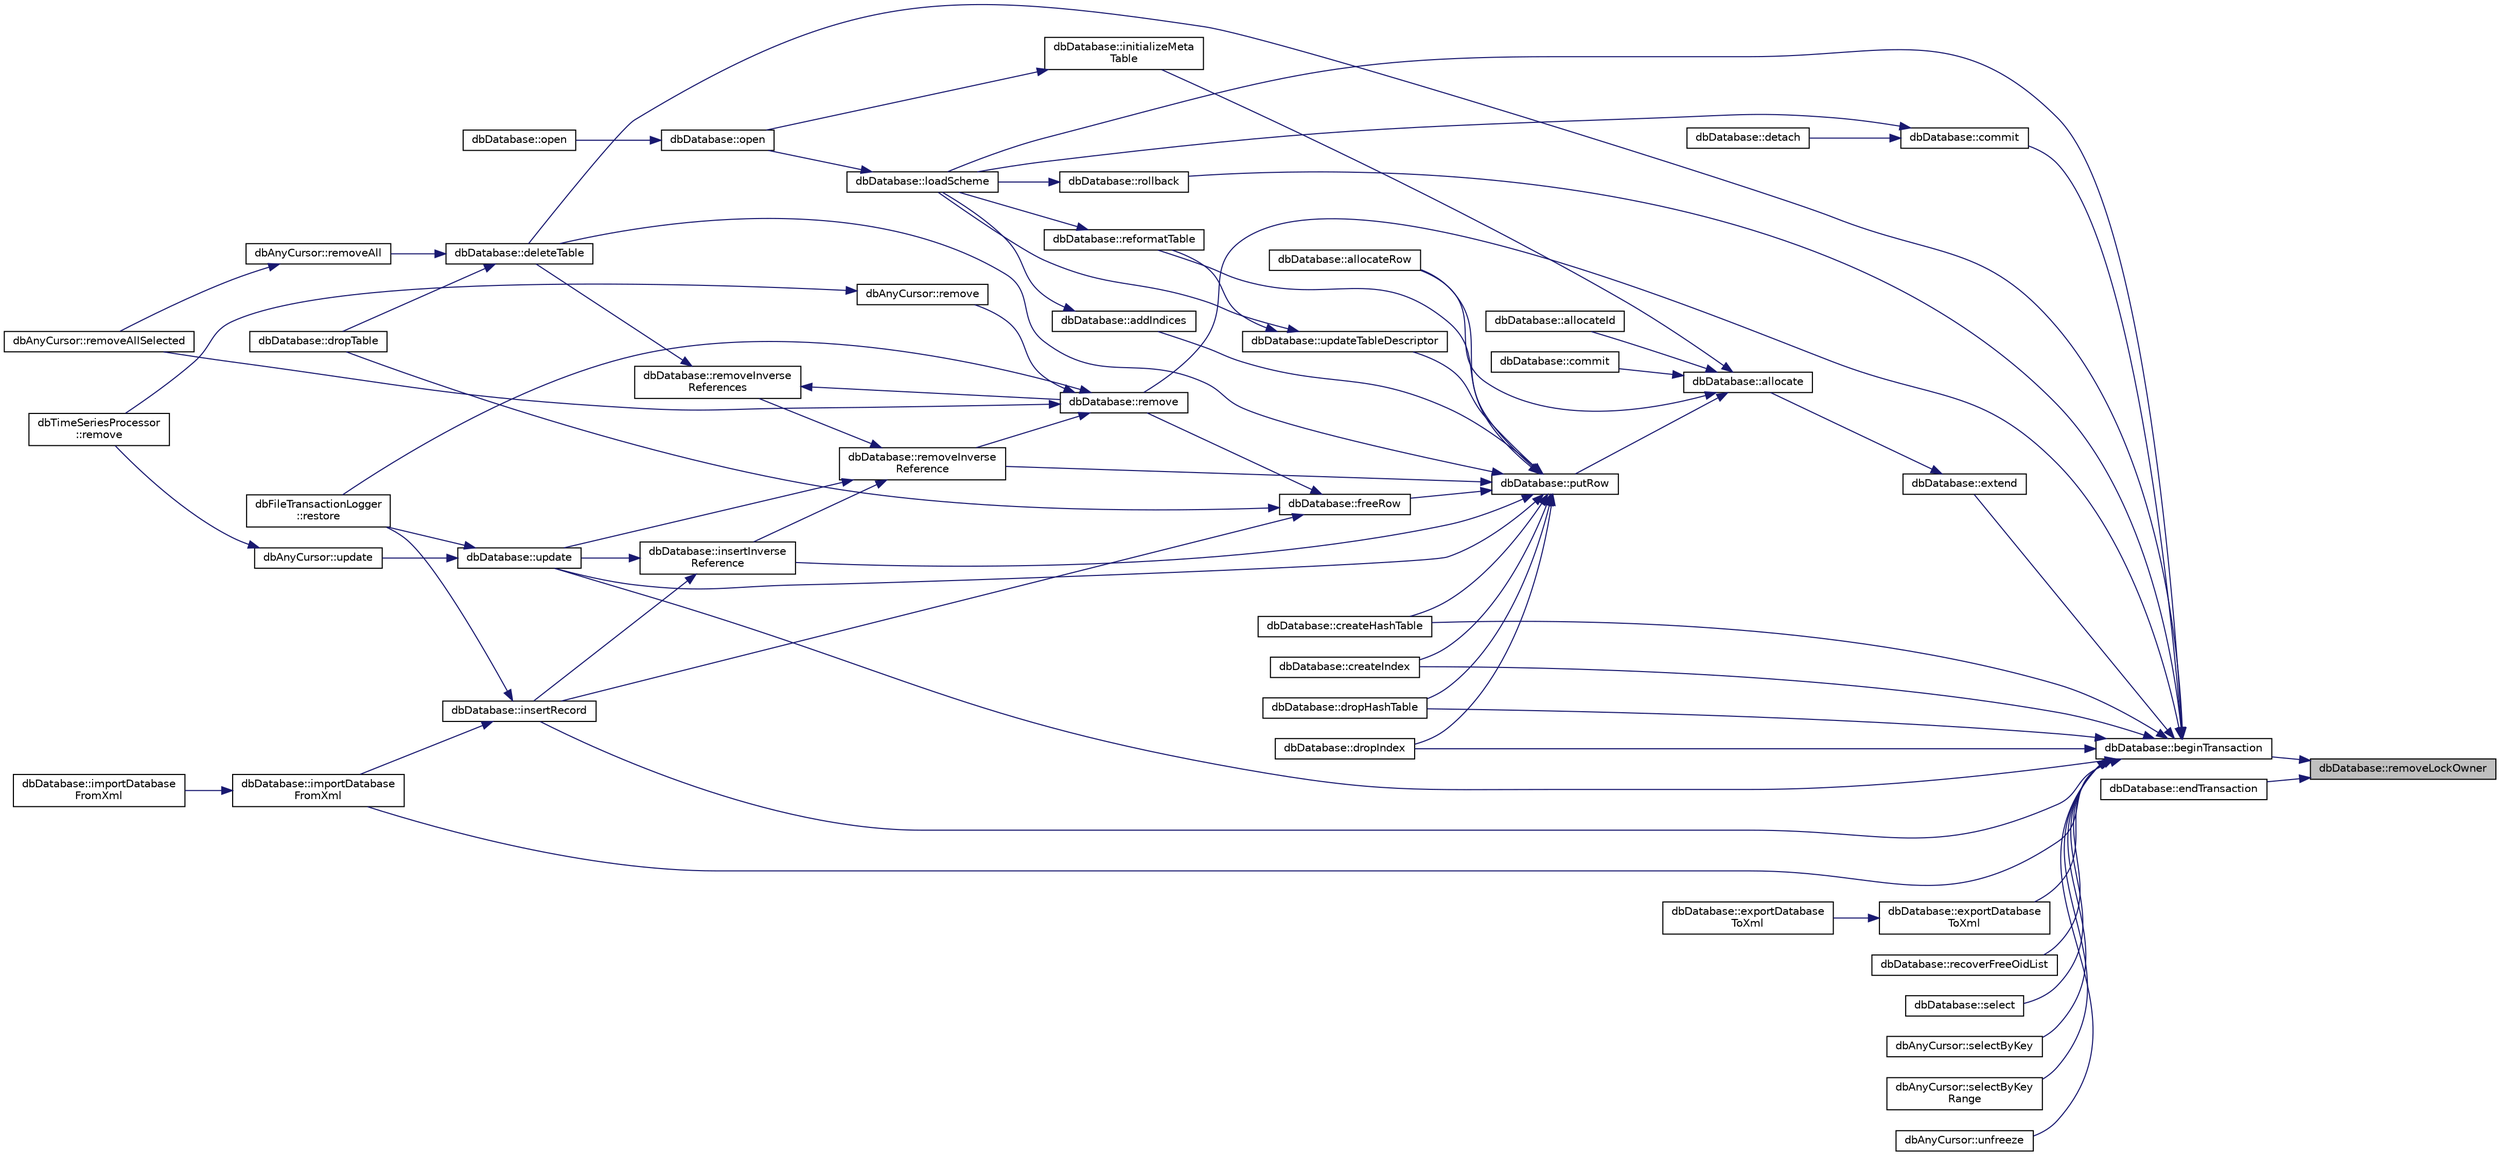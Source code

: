 digraph "dbDatabase::removeLockOwner"
{
 // INTERACTIVE_SVG=YES
 // LATEX_PDF_SIZE
  edge [fontname="Helvetica",fontsize="10",labelfontname="Helvetica",labelfontsize="10"];
  node [fontname="Helvetica",fontsize="10",shape=record];
  rankdir="RL";
  Node1 [label="dbDatabase::removeLockOwner",height=0.2,width=0.4,color="black", fillcolor="grey75", style="filled", fontcolor="black",tooltip=" "];
  Node1 -> Node2 [dir="back",color="midnightblue",fontsize="10",style="solid"];
  Node2 [label="dbDatabase::beginTransaction",height=0.2,width=0.4,color="black", fillcolor="white", style="filled",URL="$classdbDatabase.html#a67382226e535f25d8ea41e1a4a29c979",tooltip=" "];
  Node2 -> Node3 [dir="back",color="midnightblue",fontsize="10",style="solid"];
  Node3 [label="dbDatabase::commit",height=0.2,width=0.4,color="black", fillcolor="white", style="filled",URL="$classdbDatabase.html#a2e036cfcdc87258bfeaa63f7eaf4abd0",tooltip=" "];
  Node3 -> Node4 [dir="back",color="midnightblue",fontsize="10",style="solid"];
  Node4 [label="dbDatabase::detach",height=0.2,width=0.4,color="black", fillcolor="white", style="filled",URL="$classdbDatabase.html#a68de6c9acf521dd39c565a0851fed9c9",tooltip=" "];
  Node3 -> Node5 [dir="back",color="midnightblue",fontsize="10",style="solid"];
  Node5 [label="dbDatabase::loadScheme",height=0.2,width=0.4,color="black", fillcolor="white", style="filled",URL="$classdbDatabase.html#a34f7fdfb518f16af21864b9b900477bc",tooltip=" "];
  Node5 -> Node6 [dir="back",color="midnightblue",fontsize="10",style="solid"];
  Node6 [label="dbDatabase::open",height=0.2,width=0.4,color="black", fillcolor="white", style="filled",URL="$classdbDatabase.html#a7292d5348484aa6e90ff5da3c94e01ff",tooltip=" "];
  Node6 -> Node7 [dir="back",color="midnightblue",fontsize="10",style="solid"];
  Node7 [label="dbDatabase::open",height=0.2,width=0.4,color="black", fillcolor="white", style="filled",URL="$classdbDatabase.html#a4e2aa3b70bf2d2124717a6843937b182",tooltip=" "];
  Node2 -> Node8 [dir="back",color="midnightblue",fontsize="10",style="solid"];
  Node8 [label="dbDatabase::createHashTable",height=0.2,width=0.4,color="black", fillcolor="white", style="filled",URL="$classdbDatabase.html#acbdb8fc1b45d984bcc99650ae2f048f5",tooltip=" "];
  Node2 -> Node9 [dir="back",color="midnightblue",fontsize="10",style="solid"];
  Node9 [label="dbDatabase::createIndex",height=0.2,width=0.4,color="black", fillcolor="white", style="filled",URL="$classdbDatabase.html#a9da87a3e15fd7341869bb1f1f16f78b2",tooltip=" "];
  Node2 -> Node10 [dir="back",color="midnightblue",fontsize="10",style="solid"];
  Node10 [label="dbDatabase::deleteTable",height=0.2,width=0.4,color="black", fillcolor="white", style="filled",URL="$classdbDatabase.html#af352b817b47cf712846963c12d856030",tooltip=" "];
  Node10 -> Node11 [dir="back",color="midnightblue",fontsize="10",style="solid"];
  Node11 [label="dbDatabase::dropTable",height=0.2,width=0.4,color="black", fillcolor="white", style="filled",URL="$classdbDatabase.html#adeb26f12690c4e9bc23cd7a705588dd7",tooltip=" "];
  Node10 -> Node12 [dir="back",color="midnightblue",fontsize="10",style="solid"];
  Node12 [label="dbAnyCursor::removeAll",height=0.2,width=0.4,color="black", fillcolor="white", style="filled",URL="$classdbAnyCursor.html#aeb1e5ca701dc0c3efb16edd8343f1646",tooltip=" "];
  Node12 -> Node13 [dir="back",color="midnightblue",fontsize="10",style="solid"];
  Node13 [label="dbAnyCursor::removeAllSelected",height=0.2,width=0.4,color="black", fillcolor="white", style="filled",URL="$classdbAnyCursor.html#a16812a92fe064956474b066451ee5dad",tooltip=" "];
  Node2 -> Node14 [dir="back",color="midnightblue",fontsize="10",style="solid"];
  Node14 [label="dbDatabase::dropHashTable",height=0.2,width=0.4,color="black", fillcolor="white", style="filled",URL="$classdbDatabase.html#a905789bdca35ce20cde38be728cd1cf0",tooltip=" "];
  Node2 -> Node15 [dir="back",color="midnightblue",fontsize="10",style="solid"];
  Node15 [label="dbDatabase::dropIndex",height=0.2,width=0.4,color="black", fillcolor="white", style="filled",URL="$classdbDatabase.html#a61122929b1f769c4ee6d296eeb7ec095",tooltip=" "];
  Node2 -> Node16 [dir="back",color="midnightblue",fontsize="10",style="solid"];
  Node16 [label="dbDatabase::exportDatabase\lToXml",height=0.2,width=0.4,color="black", fillcolor="white", style="filled",URL="$classdbDatabase.html#a3f09c9587e354f16b5355a74a9426e8d",tooltip=" "];
  Node16 -> Node17 [dir="back",color="midnightblue",fontsize="10",style="solid"];
  Node17 [label="dbDatabase::exportDatabase\lToXml",height=0.2,width=0.4,color="black", fillcolor="white", style="filled",URL="$classdbDatabase.html#a5cdf49bcebd9ed31b1e766de0cf90145",tooltip=" "];
  Node2 -> Node18 [dir="back",color="midnightblue",fontsize="10",style="solid"];
  Node18 [label="dbDatabase::extend",height=0.2,width=0.4,color="black", fillcolor="white", style="filled",URL="$classdbDatabase.html#a0566e6d9d4166ae35199459d4466f192",tooltip=" "];
  Node18 -> Node19 [dir="back",color="midnightblue",fontsize="10",style="solid"];
  Node19 [label="dbDatabase::allocate",height=0.2,width=0.4,color="black", fillcolor="white", style="filled",URL="$classdbDatabase.html#a1dc9f3bd14614f803e622fe974f5ccee",tooltip=" "];
  Node19 -> Node20 [dir="back",color="midnightblue",fontsize="10",style="solid"];
  Node20 [label="dbDatabase::allocateId",height=0.2,width=0.4,color="black", fillcolor="white", style="filled",URL="$classdbDatabase.html#acbf8431b60201e29e9efd07071550235",tooltip=" "];
  Node19 -> Node21 [dir="back",color="midnightblue",fontsize="10",style="solid"];
  Node21 [label="dbDatabase::allocateRow",height=0.2,width=0.4,color="black", fillcolor="white", style="filled",URL="$classdbDatabase.html#aa8b47528966a35e767d336dc2a8000cc",tooltip=" "];
  Node19 -> Node22 [dir="back",color="midnightblue",fontsize="10",style="solid"];
  Node22 [label="dbDatabase::commit",height=0.2,width=0.4,color="black", fillcolor="white", style="filled",URL="$classdbDatabase.html#ab766c2eacea7646a2e08633f72c3f494",tooltip=" "];
  Node19 -> Node23 [dir="back",color="midnightblue",fontsize="10",style="solid"];
  Node23 [label="dbDatabase::initializeMeta\lTable",height=0.2,width=0.4,color="black", fillcolor="white", style="filled",URL="$classdbDatabase.html#ad566f72830f65610dfd689f6f00cd735",tooltip=" "];
  Node23 -> Node6 [dir="back",color="midnightblue",fontsize="10",style="solid"];
  Node19 -> Node24 [dir="back",color="midnightblue",fontsize="10",style="solid"];
  Node24 [label="dbDatabase::putRow",height=0.2,width=0.4,color="black", fillcolor="white", style="filled",URL="$classdbDatabase.html#af0c69119b136ded719412ceb3d34a322",tooltip=" "];
  Node24 -> Node25 [dir="back",color="midnightblue",fontsize="10",style="solid"];
  Node25 [label="dbDatabase::addIndices",height=0.2,width=0.4,color="black", fillcolor="white", style="filled",URL="$classdbDatabase.html#a3921d8358d7e883c6d8e48773b866363",tooltip=" "];
  Node25 -> Node5 [dir="back",color="midnightblue",fontsize="10",style="solid"];
  Node24 -> Node21 [dir="back",color="midnightblue",fontsize="10",style="solid"];
  Node24 -> Node8 [dir="back",color="midnightblue",fontsize="10",style="solid"];
  Node24 -> Node9 [dir="back",color="midnightblue",fontsize="10",style="solid"];
  Node24 -> Node10 [dir="back",color="midnightblue",fontsize="10",style="solid"];
  Node24 -> Node14 [dir="back",color="midnightblue",fontsize="10",style="solid"];
  Node24 -> Node15 [dir="back",color="midnightblue",fontsize="10",style="solid"];
  Node24 -> Node26 [dir="back",color="midnightblue",fontsize="10",style="solid"];
  Node26 [label="dbDatabase::freeRow",height=0.2,width=0.4,color="black", fillcolor="white", style="filled",URL="$classdbDatabase.html#a2bb0f17e4fc0179d10e160aa38b3a7ca",tooltip=" "];
  Node26 -> Node11 [dir="back",color="midnightblue",fontsize="10",style="solid"];
  Node26 -> Node27 [dir="back",color="midnightblue",fontsize="10",style="solid"];
  Node27 [label="dbDatabase::insertRecord",height=0.2,width=0.4,color="black", fillcolor="white", style="filled",URL="$classdbDatabase.html#a9de489204ef31d019e9eaa66e210c2e4",tooltip=" "];
  Node27 -> Node28 [dir="back",color="midnightblue",fontsize="10",style="solid"];
  Node28 [label="dbDatabase::importDatabase\lFromXml",height=0.2,width=0.4,color="black", fillcolor="white", style="filled",URL="$classdbDatabase.html#a732eb89bfd4a4e5d5d86a86dd7dd93f0",tooltip=" "];
  Node28 -> Node29 [dir="back",color="midnightblue",fontsize="10",style="solid"];
  Node29 [label="dbDatabase::importDatabase\lFromXml",height=0.2,width=0.4,color="black", fillcolor="white", style="filled",URL="$classdbDatabase.html#a143bc9a6e525da2bb8d2972e64f21131",tooltip=" "];
  Node27 -> Node30 [dir="back",color="midnightblue",fontsize="10",style="solid"];
  Node30 [label="dbFileTransactionLogger\l::restore",height=0.2,width=0.4,color="black", fillcolor="white", style="filled",URL="$classdbFileTransactionLogger.html#a62fe3786e91e13fac9a60bd16f356bcf",tooltip=" "];
  Node26 -> Node31 [dir="back",color="midnightblue",fontsize="10",style="solid"];
  Node31 [label="dbDatabase::remove",height=0.2,width=0.4,color="black", fillcolor="white", style="filled",URL="$classdbDatabase.html#a43d95dcca86929a38385e913b6d82d34",tooltip=" "];
  Node31 -> Node32 [dir="back",color="midnightblue",fontsize="10",style="solid"];
  Node32 [label="dbAnyCursor::remove",height=0.2,width=0.4,color="black", fillcolor="white", style="filled",URL="$classdbAnyCursor.html#a7d57bf0cf5e82e273c1df6ce94307eb7",tooltip=" "];
  Node32 -> Node33 [dir="back",color="midnightblue",fontsize="10",style="solid"];
  Node33 [label="dbTimeSeriesProcessor\l::remove",height=0.2,width=0.4,color="black", fillcolor="white", style="filled",URL="$classdbTimeSeriesProcessor.html#a5b9c0f2e29ed43c74e0dd7576979f0b2",tooltip=" "];
  Node31 -> Node13 [dir="back",color="midnightblue",fontsize="10",style="solid"];
  Node31 -> Node34 [dir="back",color="midnightblue",fontsize="10",style="solid"];
  Node34 [label="dbDatabase::removeInverse\lReference",height=0.2,width=0.4,color="black", fillcolor="white", style="filled",URL="$classdbDatabase.html#a5d97827e01d0a3576409f1c68f1c3b78",tooltip=" "];
  Node34 -> Node35 [dir="back",color="midnightblue",fontsize="10",style="solid"];
  Node35 [label="dbDatabase::insertInverse\lReference",height=0.2,width=0.4,color="black", fillcolor="white", style="filled",URL="$classdbDatabase.html#a6bf2358ecc970b0eca70ced93c2e825e",tooltip=" "];
  Node35 -> Node27 [dir="back",color="midnightblue",fontsize="10",style="solid"];
  Node35 -> Node36 [dir="back",color="midnightblue",fontsize="10",style="solid"];
  Node36 [label="dbDatabase::update",height=0.2,width=0.4,color="black", fillcolor="white", style="filled",URL="$classdbDatabase.html#a3c190e532238b7505976b169bfff55ab",tooltip=" "];
  Node36 -> Node30 [dir="back",color="midnightblue",fontsize="10",style="solid"];
  Node36 -> Node37 [dir="back",color="midnightblue",fontsize="10",style="solid"];
  Node37 [label="dbAnyCursor::update",height=0.2,width=0.4,color="black", fillcolor="white", style="filled",URL="$classdbAnyCursor.html#ac84c01ba117088d1f7cfafbb033c63e3",tooltip=" "];
  Node37 -> Node33 [dir="back",color="midnightblue",fontsize="10",style="solid"];
  Node34 -> Node38 [dir="back",color="midnightblue",fontsize="10",style="solid"];
  Node38 [label="dbDatabase::removeInverse\lReferences",height=0.2,width=0.4,color="black", fillcolor="white", style="filled",URL="$classdbDatabase.html#a8bfc7b7c8d974458643050db1862e2b9",tooltip=" "];
  Node38 -> Node10 [dir="back",color="midnightblue",fontsize="10",style="solid"];
  Node38 -> Node31 [dir="back",color="midnightblue",fontsize="10",style="solid"];
  Node34 -> Node36 [dir="back",color="midnightblue",fontsize="10",style="solid"];
  Node31 -> Node30 [dir="back",color="midnightblue",fontsize="10",style="solid"];
  Node24 -> Node35 [dir="back",color="midnightblue",fontsize="10",style="solid"];
  Node24 -> Node39 [dir="back",color="midnightblue",fontsize="10",style="solid"];
  Node39 [label="dbDatabase::reformatTable",height=0.2,width=0.4,color="black", fillcolor="white", style="filled",URL="$classdbDatabase.html#a18a5d273dfd2b8eb59c4ef97f2617d5c",tooltip=" "];
  Node39 -> Node5 [dir="back",color="midnightblue",fontsize="10",style="solid"];
  Node24 -> Node34 [dir="back",color="midnightblue",fontsize="10",style="solid"];
  Node24 -> Node36 [dir="back",color="midnightblue",fontsize="10",style="solid"];
  Node24 -> Node40 [dir="back",color="midnightblue",fontsize="10",style="solid"];
  Node40 [label="dbDatabase::updateTableDescriptor",height=0.2,width=0.4,color="black", fillcolor="white", style="filled",URL="$classdbDatabase.html#a339c40e2a002dcc53d177cad63ae7b85",tooltip=" "];
  Node40 -> Node5 [dir="back",color="midnightblue",fontsize="10",style="solid"];
  Node40 -> Node39 [dir="back",color="midnightblue",fontsize="10",style="solid"];
  Node2 -> Node28 [dir="back",color="midnightblue",fontsize="10",style="solid"];
  Node2 -> Node27 [dir="back",color="midnightblue",fontsize="10",style="solid"];
  Node2 -> Node5 [dir="back",color="midnightblue",fontsize="10",style="solid"];
  Node2 -> Node41 [dir="back",color="midnightblue",fontsize="10",style="solid"];
  Node41 [label="dbDatabase::recoverFreeOidList",height=0.2,width=0.4,color="black", fillcolor="white", style="filled",URL="$classdbDatabase.html#a7c1d956abca79a8d43f54391a24af557",tooltip=" "];
  Node2 -> Node31 [dir="back",color="midnightblue",fontsize="10",style="solid"];
  Node2 -> Node42 [dir="back",color="midnightblue",fontsize="10",style="solid"];
  Node42 [label="dbDatabase::rollback",height=0.2,width=0.4,color="black", fillcolor="white", style="filled",URL="$classdbDatabase.html#a6ea3547f89ddf83a428916647aff669e",tooltip=" "];
  Node42 -> Node5 [dir="back",color="midnightblue",fontsize="10",style="solid"];
  Node2 -> Node43 [dir="back",color="midnightblue",fontsize="10",style="solid"];
  Node43 [label="dbDatabase::select",height=0.2,width=0.4,color="black", fillcolor="white", style="filled",URL="$classdbDatabase.html#a769c677fdfe52ff05e7ddc23e8e68dc2",tooltip=" "];
  Node2 -> Node44 [dir="back",color="midnightblue",fontsize="10",style="solid"];
  Node44 [label="dbAnyCursor::selectByKey",height=0.2,width=0.4,color="black", fillcolor="white", style="filled",URL="$classdbAnyCursor.html#a0cc527a4448a60a0c85b24975f784def",tooltip=" "];
  Node2 -> Node45 [dir="back",color="midnightblue",fontsize="10",style="solid"];
  Node45 [label="dbAnyCursor::selectByKey\lRange",height=0.2,width=0.4,color="black", fillcolor="white", style="filled",URL="$classdbAnyCursor.html#ac4e6f49df41ade22ccf145628feb3613",tooltip=" "];
  Node2 -> Node46 [dir="back",color="midnightblue",fontsize="10",style="solid"];
  Node46 [label="dbAnyCursor::unfreeze",height=0.2,width=0.4,color="black", fillcolor="white", style="filled",URL="$classdbAnyCursor.html#a1ca79e06280a0e4717f70d8a0886945b",tooltip=" "];
  Node2 -> Node36 [dir="back",color="midnightblue",fontsize="10",style="solid"];
  Node1 -> Node47 [dir="back",color="midnightblue",fontsize="10",style="solid"];
  Node47 [label="dbDatabase::endTransaction",height=0.2,width=0.4,color="black", fillcolor="white", style="filled",URL="$classdbDatabase.html#ae473a34e15433e939d84c45c0591c5dc",tooltip=" "];
}
